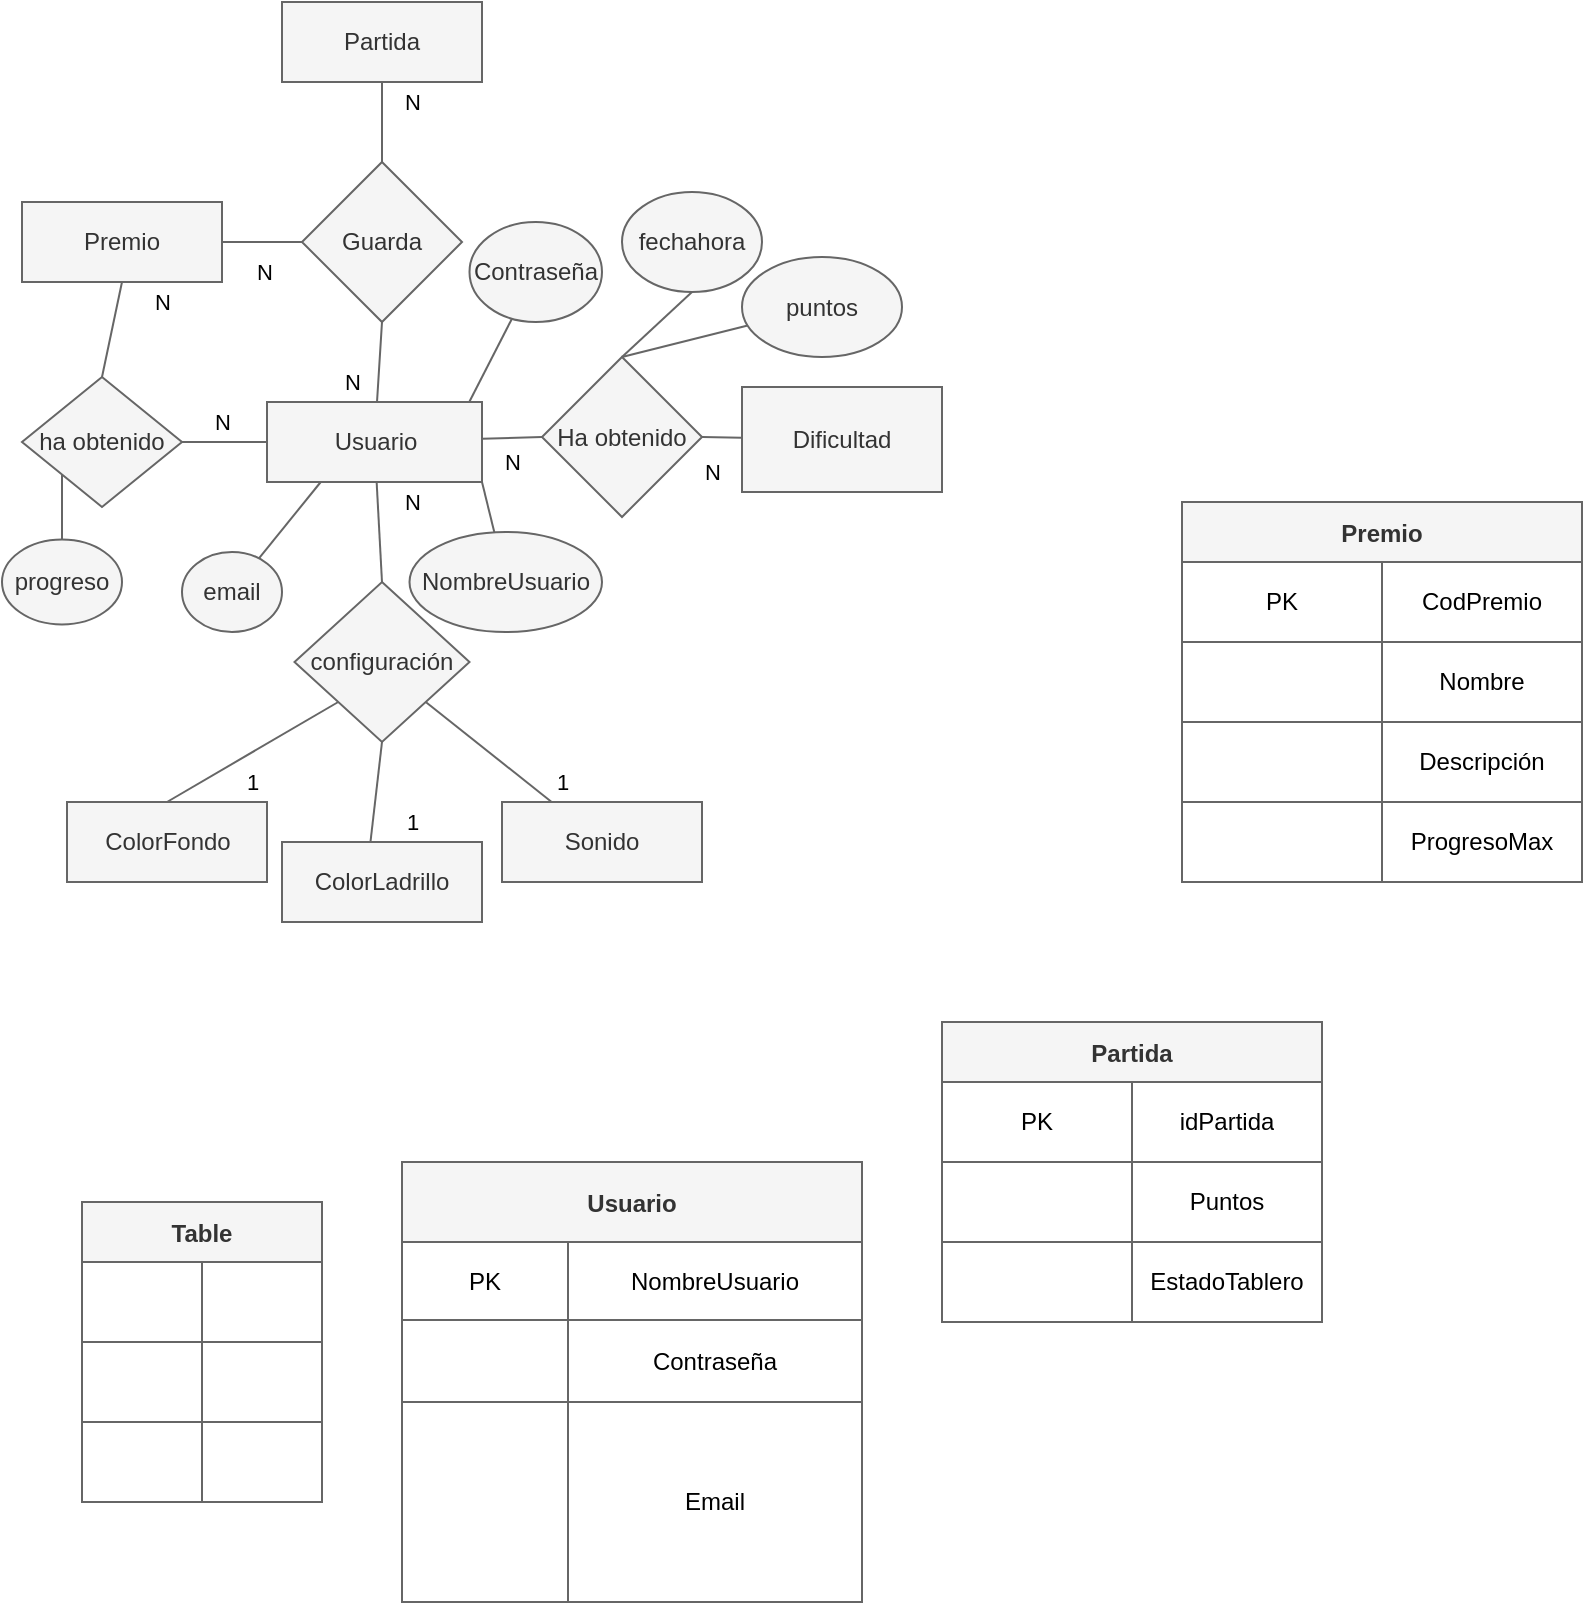 <mxfile>
    <diagram id="bFzp-eAQCTpGJ4jY2QD3" name="Page-1">
        <mxGraphModel dx="444" dy="824" grid="1" gridSize="10" guides="1" tooltips="1" connect="1" arrows="1" fold="1" page="1" pageScale="1" pageWidth="850" pageHeight="1100" background="#FFFFFF" math="0" shadow="0">
            <root>
                <mxCell id="0"/>
                <mxCell id="1" parent="0"/>
                <mxCell id="8" value="Usuario" style="shape=table;startSize=40;container=1;collapsible=0;childLayout=tableLayout;fontStyle=1;align=center;pointerEvents=1;fillColor=#f5f5f5;fontColor=#333333;strokeColor=#666666;" parent="1" vertex="1">
                    <mxGeometry x="200" y="650" width="230" height="220" as="geometry"/>
                </mxCell>
                <mxCell id="9" value="" style="shape=partialRectangle;html=1;whiteSpace=wrap;collapsible=0;dropTarget=0;pointerEvents=0;fillColor=none;top=0;left=0;bottom=0;right=0;points=[[0,0.5],[1,0.5]];portConstraint=eastwest;" parent="8" vertex="1">
                    <mxGeometry y="40" width="230" height="39" as="geometry"/>
                </mxCell>
                <mxCell id="10" value="PK" style="shape=partialRectangle;html=1;whiteSpace=wrap;connectable=0;fillColor=none;top=0;left=0;bottom=0;right=0;overflow=hidden;pointerEvents=1;fontColor=#000000;" parent="9" vertex="1">
                    <mxGeometry width="83" height="39" as="geometry">
                        <mxRectangle width="83" height="39" as="alternateBounds"/>
                    </mxGeometry>
                </mxCell>
                <mxCell id="11" value="NombreUsuario" style="shape=partialRectangle;html=1;whiteSpace=wrap;connectable=0;fillColor=none;top=0;left=0;bottom=0;right=0;overflow=hidden;pointerEvents=1;strokeColor=#000000;fontColor=#000000;" parent="9" vertex="1">
                    <mxGeometry x="83" width="147" height="39" as="geometry">
                        <mxRectangle width="147" height="39" as="alternateBounds"/>
                    </mxGeometry>
                </mxCell>
                <mxCell id="29" style="shape=partialRectangle;html=1;whiteSpace=wrap;collapsible=0;dropTarget=0;pointerEvents=0;fillColor=none;top=0;left=0;bottom=0;right=0;points=[[0,0.5],[1,0.5]];portConstraint=eastwest;" parent="8" vertex="1">
                    <mxGeometry y="79" width="230" height="41" as="geometry"/>
                </mxCell>
                <mxCell id="30" style="shape=partialRectangle;html=1;whiteSpace=wrap;connectable=0;fillColor=none;top=0;left=0;bottom=0;right=0;overflow=hidden;pointerEvents=1;" parent="29" vertex="1">
                    <mxGeometry width="83" height="41" as="geometry">
                        <mxRectangle width="83" height="41" as="alternateBounds"/>
                    </mxGeometry>
                </mxCell>
                <mxCell id="31" value="Contraseña" style="shape=partialRectangle;html=1;whiteSpace=wrap;connectable=0;fillColor=none;top=0;left=0;bottom=0;right=0;overflow=hidden;pointerEvents=1;strokeColor=#000000;fontColor=#000000;" parent="29" vertex="1">
                    <mxGeometry x="83" width="147" height="41" as="geometry">
                        <mxRectangle width="147" height="41" as="alternateBounds"/>
                    </mxGeometry>
                </mxCell>
                <mxCell id="13" value="" style="shape=partialRectangle;html=1;whiteSpace=wrap;collapsible=0;dropTarget=0;pointerEvents=0;fillColor=none;top=0;left=0;bottom=0;right=0;points=[[0,0.5],[1,0.5]];portConstraint=eastwest;" parent="8" vertex="1">
                    <mxGeometry y="120" width="230" height="100" as="geometry"/>
                </mxCell>
                <mxCell id="14" value="" style="shape=partialRectangle;html=1;whiteSpace=wrap;connectable=0;fillColor=none;top=0;left=0;bottom=0;right=0;overflow=hidden;pointerEvents=1;" parent="13" vertex="1">
                    <mxGeometry width="83" height="100" as="geometry">
                        <mxRectangle width="83" height="100" as="alternateBounds"/>
                    </mxGeometry>
                </mxCell>
                <mxCell id="15" value="Email" style="shape=partialRectangle;html=1;whiteSpace=wrap;connectable=0;fillColor=none;top=0;left=0;bottom=0;right=0;overflow=hidden;pointerEvents=1;fontColor=#000000;" parent="13" vertex="1">
                    <mxGeometry x="83" width="147" height="100" as="geometry">
                        <mxRectangle width="147" height="100" as="alternateBounds"/>
                    </mxGeometry>
                </mxCell>
                <mxCell id="36" value="Premio" style="shape=table;startSize=30;container=1;collapsible=0;childLayout=tableLayout;fontStyle=1;align=center;pointerEvents=1;fontColor=#333333;strokeColor=#666666;fillColor=#f5f5f5;" parent="1" vertex="1">
                    <mxGeometry x="590" y="320" width="200" height="190" as="geometry"/>
                </mxCell>
                <mxCell id="62" style="shape=partialRectangle;html=1;whiteSpace=wrap;collapsible=0;dropTarget=0;pointerEvents=0;fillColor=none;top=0;left=0;bottom=0;right=0;points=[[0,0.5],[1,0.5]];portConstraint=eastwest;fontColor=#000000;strokeColor=#000000;" parent="36" vertex="1">
                    <mxGeometry y="30" width="200" height="40" as="geometry"/>
                </mxCell>
                <mxCell id="63" value="PK" style="shape=partialRectangle;html=1;whiteSpace=wrap;connectable=0;fillColor=none;top=0;left=0;bottom=0;right=0;overflow=hidden;pointerEvents=1;fontColor=#000000;strokeColor=#000000;" parent="62" vertex="1">
                    <mxGeometry width="100" height="40" as="geometry">
                        <mxRectangle width="100" height="40" as="alternateBounds"/>
                    </mxGeometry>
                </mxCell>
                <mxCell id="64" value="CodPremio" style="shape=partialRectangle;html=1;whiteSpace=wrap;connectable=0;fillColor=none;top=0;left=0;bottom=0;right=0;overflow=hidden;pointerEvents=1;fontColor=#000000;strokeColor=#000000;" parent="62" vertex="1">
                    <mxGeometry x="100" width="100" height="40" as="geometry">
                        <mxRectangle width="100" height="40" as="alternateBounds"/>
                    </mxGeometry>
                </mxCell>
                <mxCell id="37" value="" style="shape=partialRectangle;html=1;whiteSpace=wrap;collapsible=0;dropTarget=0;pointerEvents=0;fillColor=none;top=0;left=0;bottom=0;right=0;points=[[0,0.5],[1,0.5]];portConstraint=eastwest;fontColor=#000000;strokeColor=#000000;" parent="36" vertex="1">
                    <mxGeometry y="70" width="200" height="40" as="geometry"/>
                </mxCell>
                <mxCell id="38" value="" style="shape=partialRectangle;html=1;whiteSpace=wrap;connectable=0;fillColor=none;top=0;left=0;bottom=0;right=0;overflow=hidden;pointerEvents=1;fontColor=#000000;strokeColor=#000000;" parent="37" vertex="1">
                    <mxGeometry width="100" height="40" as="geometry">
                        <mxRectangle width="100" height="40" as="alternateBounds"/>
                    </mxGeometry>
                </mxCell>
                <mxCell id="39" value="Nombre" style="shape=partialRectangle;html=1;whiteSpace=wrap;connectable=0;fillColor=none;top=0;left=0;bottom=0;right=0;overflow=hidden;pointerEvents=1;fontColor=#000000;strokeColor=#000000;" parent="37" vertex="1">
                    <mxGeometry x="100" width="100" height="40" as="geometry">
                        <mxRectangle width="100" height="40" as="alternateBounds"/>
                    </mxGeometry>
                </mxCell>
                <mxCell id="41" value="" style="shape=partialRectangle;html=1;whiteSpace=wrap;collapsible=0;dropTarget=0;pointerEvents=0;fillColor=none;top=0;left=0;bottom=0;right=0;points=[[0,0.5],[1,0.5]];portConstraint=eastwest;fontColor=#000000;strokeColor=#000000;" parent="36" vertex="1">
                    <mxGeometry y="110" width="200" height="40" as="geometry"/>
                </mxCell>
                <mxCell id="42" value="" style="shape=partialRectangle;html=1;whiteSpace=wrap;connectable=0;fillColor=none;top=0;left=0;bottom=0;right=0;overflow=hidden;pointerEvents=1;fontColor=#000000;strokeColor=#000000;" parent="41" vertex="1">
                    <mxGeometry width="100" height="40" as="geometry">
                        <mxRectangle width="100" height="40" as="alternateBounds"/>
                    </mxGeometry>
                </mxCell>
                <mxCell id="43" value="Descripción" style="shape=partialRectangle;html=1;whiteSpace=wrap;connectable=0;fillColor=none;top=0;left=0;bottom=0;right=0;overflow=hidden;pointerEvents=1;fontColor=#000000;strokeColor=#000000;" parent="41" vertex="1">
                    <mxGeometry x="100" width="100" height="40" as="geometry">
                        <mxRectangle width="100" height="40" as="alternateBounds"/>
                    </mxGeometry>
                </mxCell>
                <mxCell id="45" value="" style="shape=partialRectangle;html=1;whiteSpace=wrap;collapsible=0;dropTarget=0;pointerEvents=0;fillColor=none;top=0;left=0;bottom=0;right=0;points=[[0,0.5],[1,0.5]];portConstraint=eastwest;fontColor=#000000;strokeColor=#000000;" parent="36" vertex="1">
                    <mxGeometry y="150" width="200" height="40" as="geometry"/>
                </mxCell>
                <mxCell id="46" value="" style="shape=partialRectangle;html=1;whiteSpace=wrap;connectable=0;fillColor=none;top=0;left=0;bottom=0;right=0;overflow=hidden;pointerEvents=1;fontColor=#000000;strokeColor=#000000;" parent="45" vertex="1">
                    <mxGeometry width="100" height="40" as="geometry">
                        <mxRectangle width="100" height="40" as="alternateBounds"/>
                    </mxGeometry>
                </mxCell>
                <mxCell id="47" value="ProgresoMax" style="shape=partialRectangle;html=1;whiteSpace=wrap;connectable=0;fillColor=none;top=0;left=0;bottom=0;right=0;overflow=hidden;pointerEvents=1;fontColor=#000000;strokeColor=#000000;" parent="45" vertex="1">
                    <mxGeometry x="100" width="100" height="40" as="geometry">
                        <mxRectangle width="100" height="40" as="alternateBounds"/>
                    </mxGeometry>
                </mxCell>
                <mxCell id="49" value="Table" style="shape=table;startSize=30;container=1;collapsible=0;childLayout=tableLayout;fontStyle=1;align=center;pointerEvents=1;fontColor=#333333;strokeColor=#666666;fillColor=#f5f5f5;" parent="1" vertex="1">
                    <mxGeometry x="40" y="670" width="120" height="150" as="geometry"/>
                </mxCell>
                <mxCell id="50" value="" style="shape=partialRectangle;html=1;whiteSpace=wrap;collapsible=0;dropTarget=0;pointerEvents=0;fillColor=none;top=0;left=0;bottom=0;right=0;points=[[0,0.5],[1,0.5]];portConstraint=eastwest;fontColor=#000000;strokeColor=#000000;" parent="49" vertex="1">
                    <mxGeometry y="30" width="120" height="40" as="geometry"/>
                </mxCell>
                <mxCell id="51" value="" style="shape=partialRectangle;html=1;whiteSpace=wrap;connectable=0;fillColor=none;top=0;left=0;bottom=0;right=0;overflow=hidden;pointerEvents=1;fontColor=#000000;strokeColor=#000000;" parent="50" vertex="1">
                    <mxGeometry width="60" height="40" as="geometry">
                        <mxRectangle width="60" height="40" as="alternateBounds"/>
                    </mxGeometry>
                </mxCell>
                <mxCell id="52" value="" style="shape=partialRectangle;html=1;whiteSpace=wrap;connectable=0;fillColor=none;top=0;left=0;bottom=0;right=0;overflow=hidden;pointerEvents=1;fontColor=#000000;strokeColor=#000000;" parent="50" vertex="1">
                    <mxGeometry x="60" width="60" height="40" as="geometry">
                        <mxRectangle width="60" height="40" as="alternateBounds"/>
                    </mxGeometry>
                </mxCell>
                <mxCell id="54" value="" style="shape=partialRectangle;html=1;whiteSpace=wrap;collapsible=0;dropTarget=0;pointerEvents=0;fillColor=none;top=0;left=0;bottom=0;right=0;points=[[0,0.5],[1,0.5]];portConstraint=eastwest;fontColor=#000000;strokeColor=#000000;" parent="49" vertex="1">
                    <mxGeometry y="70" width="120" height="40" as="geometry"/>
                </mxCell>
                <mxCell id="55" value="" style="shape=partialRectangle;html=1;whiteSpace=wrap;connectable=0;fillColor=none;top=0;left=0;bottom=0;right=0;overflow=hidden;pointerEvents=1;fontColor=#000000;strokeColor=#000000;" parent="54" vertex="1">
                    <mxGeometry width="60" height="40" as="geometry">
                        <mxRectangle width="60" height="40" as="alternateBounds"/>
                    </mxGeometry>
                </mxCell>
                <mxCell id="56" value="" style="shape=partialRectangle;html=1;whiteSpace=wrap;connectable=0;fillColor=none;top=0;left=0;bottom=0;right=0;overflow=hidden;pointerEvents=1;fontColor=#000000;strokeColor=#000000;" parent="54" vertex="1">
                    <mxGeometry x="60" width="60" height="40" as="geometry">
                        <mxRectangle width="60" height="40" as="alternateBounds"/>
                    </mxGeometry>
                </mxCell>
                <mxCell id="58" value="" style="shape=partialRectangle;html=1;whiteSpace=wrap;collapsible=0;dropTarget=0;pointerEvents=0;fillColor=none;top=0;left=0;bottom=0;right=0;points=[[0,0.5],[1,0.5]];portConstraint=eastwest;fontColor=#000000;strokeColor=#000000;" parent="49" vertex="1">
                    <mxGeometry y="110" width="120" height="40" as="geometry"/>
                </mxCell>
                <mxCell id="59" value="" style="shape=partialRectangle;html=1;whiteSpace=wrap;connectable=0;fillColor=none;top=0;left=0;bottom=0;right=0;overflow=hidden;pointerEvents=1;fontColor=#000000;strokeColor=#000000;" parent="58" vertex="1">
                    <mxGeometry width="60" height="40" as="geometry">
                        <mxRectangle width="60" height="40" as="alternateBounds"/>
                    </mxGeometry>
                </mxCell>
                <mxCell id="60" value="" style="shape=partialRectangle;html=1;whiteSpace=wrap;connectable=0;fillColor=none;top=0;left=0;bottom=0;right=0;overflow=hidden;pointerEvents=1;fontColor=#000000;strokeColor=#000000;" parent="58" vertex="1">
                    <mxGeometry x="60" width="60" height="40" as="geometry">
                        <mxRectangle width="60" height="40" as="alternateBounds"/>
                    </mxGeometry>
                </mxCell>
                <mxCell id="65" value="Partida" style="shape=table;startSize=30;container=1;collapsible=0;childLayout=tableLayout;fontStyle=1;align=center;pointerEvents=1;fontColor=#333333;strokeColor=#666666;fillColor=#f5f5f5;" parent="1" vertex="1">
                    <mxGeometry x="470" y="580" width="190" height="150" as="geometry"/>
                </mxCell>
                <mxCell id="66" value="" style="shape=partialRectangle;html=1;whiteSpace=wrap;collapsible=0;dropTarget=0;pointerEvents=0;fillColor=none;top=0;left=0;bottom=0;right=0;points=[[0,0.5],[1,0.5]];portConstraint=eastwest;fontColor=#000000;strokeColor=#000000;" parent="65" vertex="1">
                    <mxGeometry y="30" width="190" height="40" as="geometry"/>
                </mxCell>
                <mxCell id="67" value="PK" style="shape=partialRectangle;html=1;whiteSpace=wrap;connectable=0;fillColor=none;top=0;left=0;bottom=0;right=0;overflow=hidden;pointerEvents=1;fontColor=#000000;strokeColor=#000000;" parent="66" vertex="1">
                    <mxGeometry width="95" height="40" as="geometry">
                        <mxRectangle width="95" height="40" as="alternateBounds"/>
                    </mxGeometry>
                </mxCell>
                <mxCell id="68" value="idPartida" style="shape=partialRectangle;html=1;whiteSpace=wrap;connectable=0;fillColor=none;top=0;left=0;bottom=0;right=0;overflow=hidden;pointerEvents=1;fontColor=#000000;strokeColor=#000000;" parent="66" vertex="1">
                    <mxGeometry x="95" width="95" height="40" as="geometry">
                        <mxRectangle width="95" height="40" as="alternateBounds"/>
                    </mxGeometry>
                </mxCell>
                <mxCell id="70" value="" style="shape=partialRectangle;html=1;whiteSpace=wrap;collapsible=0;dropTarget=0;pointerEvents=0;fillColor=none;top=0;left=0;bottom=0;right=0;points=[[0,0.5],[1,0.5]];portConstraint=eastwest;fontColor=#000000;strokeColor=#000000;" parent="65" vertex="1">
                    <mxGeometry y="70" width="190" height="40" as="geometry"/>
                </mxCell>
                <mxCell id="71" value="" style="shape=partialRectangle;html=1;whiteSpace=wrap;connectable=0;fillColor=none;top=0;left=0;bottom=0;right=0;overflow=hidden;pointerEvents=1;fontColor=#000000;strokeColor=#000000;" parent="70" vertex="1">
                    <mxGeometry width="95" height="40" as="geometry">
                        <mxRectangle width="95" height="40" as="alternateBounds"/>
                    </mxGeometry>
                </mxCell>
                <mxCell id="72" value="Puntos" style="shape=partialRectangle;html=1;whiteSpace=wrap;connectable=0;fillColor=none;top=0;left=0;bottom=0;right=0;overflow=hidden;pointerEvents=1;fontColor=#000000;strokeColor=#000000;" parent="70" vertex="1">
                    <mxGeometry x="95" width="95" height="40" as="geometry">
                        <mxRectangle width="95" height="40" as="alternateBounds"/>
                    </mxGeometry>
                </mxCell>
                <mxCell id="74" value="" style="shape=partialRectangle;html=1;whiteSpace=wrap;collapsible=0;dropTarget=0;pointerEvents=0;fillColor=none;top=0;left=0;bottom=0;right=0;points=[[0,0.5],[1,0.5]];portConstraint=eastwest;fontColor=#000000;strokeColor=#000000;" parent="65" vertex="1">
                    <mxGeometry y="110" width="190" height="40" as="geometry"/>
                </mxCell>
                <mxCell id="75" value="" style="shape=partialRectangle;html=1;whiteSpace=wrap;connectable=0;fillColor=none;top=0;left=0;bottom=0;right=0;overflow=hidden;pointerEvents=1;fontColor=#000000;strokeColor=#000000;" parent="74" vertex="1">
                    <mxGeometry width="95" height="40" as="geometry">
                        <mxRectangle width="95" height="40" as="alternateBounds"/>
                    </mxGeometry>
                </mxCell>
                <mxCell id="76" value="EstadoTablero" style="shape=partialRectangle;html=1;whiteSpace=wrap;connectable=0;fillColor=none;top=0;left=0;bottom=0;right=0;overflow=hidden;pointerEvents=1;fontColor=#000000;strokeColor=#000000;" parent="74" vertex="1">
                    <mxGeometry x="95" width="95" height="40" as="geometry">
                        <mxRectangle width="95" height="40" as="alternateBounds"/>
                    </mxGeometry>
                </mxCell>
                <mxCell id="77" value="Partida" style="rounded=0;whiteSpace=wrap;html=1;fillColor=#f5f5f5;fontColor=#333333;strokeColor=#666666;" parent="1" vertex="1">
                    <mxGeometry x="140" y="70" width="100" height="40" as="geometry"/>
                </mxCell>
                <mxCell id="110" style="edgeStyle=none;shape=connector;rounded=1;html=1;exitX=1;exitY=1;exitDx=0;exitDy=0;labelBackgroundColor=default;fontFamily=Helvetica;fontSize=12;fontColor=#333333;endArrow=none;endFill=0;strokeColor=#666666;fillColor=#f5f5f5;" parent="1" source="80" target="107" edge="1">
                    <mxGeometry relative="1" as="geometry"/>
                </mxCell>
                <mxCell id="111" style="edgeStyle=none;shape=connector;rounded=1;html=1;exitX=0.75;exitY=1;exitDx=0;exitDy=0;labelBackgroundColor=default;fontFamily=Helvetica;fontSize=12;fontColor=#333333;endArrow=none;endFill=0;strokeColor=#666666;fillColor=#f5f5f5;" parent="1" source="80" target="108" edge="1">
                    <mxGeometry relative="1" as="geometry"/>
                </mxCell>
                <mxCell id="112" style="edgeStyle=none;shape=connector;rounded=1;html=1;exitX=0.25;exitY=1;exitDx=0;exitDy=0;labelBackgroundColor=default;fontFamily=Helvetica;fontSize=12;fontColor=#333333;endArrow=none;endFill=0;strokeColor=#666666;fillColor=#f5f5f5;" parent="1" source="80" target="109" edge="1">
                    <mxGeometry relative="1" as="geometry"/>
                </mxCell>
                <mxCell id="80" value="Usuario" style="rounded=0;whiteSpace=wrap;html=1;fillColor=#f5f5f5;fontColor=#333333;strokeColor=#666666;" parent="1" vertex="1">
                    <mxGeometry x="132.5" y="270" width="107.5" height="40" as="geometry"/>
                </mxCell>
                <mxCell id="86" style="edgeStyle=none;shape=connector;rounded=1;html=1;exitX=0.5;exitY=1;exitDx=0;exitDy=0;labelBackgroundColor=default;fontFamily=Helvetica;fontSize=12;fontColor=#333333;endArrow=none;strokeColor=#666666;fillColor=#f5f5f5;endFill=0;" parent="1" source="81" target="80" edge="1">
                    <mxGeometry relative="1" as="geometry"/>
                </mxCell>
                <mxCell id="87" style="edgeStyle=none;shape=connector;rounded=1;html=1;exitX=0.5;exitY=0;exitDx=0;exitDy=0;labelBackgroundColor=default;fontFamily=Helvetica;fontSize=12;fontColor=#333333;endArrow=none;endFill=0;strokeColor=#666666;fillColor=#f5f5f5;" parent="1" source="81" target="77" edge="1">
                    <mxGeometry relative="1" as="geometry"/>
                </mxCell>
                <mxCell id="81" value="Guarda" style="rhombus;whiteSpace=wrap;html=1;rounded=0;fontFamily=Helvetica;fontSize=12;fontColor=#333333;strokeColor=#666666;fillColor=#f5f5f5;" parent="1" vertex="1">
                    <mxGeometry x="150" y="150" width="80" height="80" as="geometry"/>
                </mxCell>
                <mxCell id="85" style="edgeStyle=none;html=1;exitX=1;exitY=0.5;exitDx=0;exitDy=0;fontFamily=Helvetica;fontSize=12;fontColor=#333333;fillColor=#f5f5f5;strokeColor=#666666;endArrow=none;endFill=0;" parent="1" source="84" target="81" edge="1">
                    <mxGeometry relative="1" as="geometry"/>
                </mxCell>
                <mxCell id="84" value="Premio" style="rounded=0;whiteSpace=wrap;html=1;fontFamily=Helvetica;fontSize=12;fontColor=#333333;strokeColor=#666666;fillColor=#f5f5f5;" parent="1" vertex="1">
                    <mxGeometry x="10" y="170" width="100" height="40" as="geometry"/>
                </mxCell>
                <mxCell id="92" style="edgeStyle=none;shape=connector;rounded=1;html=1;exitX=1;exitY=0.5;exitDx=0;exitDy=0;labelBackgroundColor=default;fontFamily=Helvetica;fontSize=12;fontColor=#333333;endArrow=none;endFill=0;strokeColor=#666666;fillColor=#f5f5f5;" parent="1" source="91" target="80" edge="1">
                    <mxGeometry relative="1" as="geometry"/>
                </mxCell>
                <mxCell id="93" style="edgeStyle=none;shape=connector;rounded=1;html=1;exitX=0.5;exitY=0;exitDx=0;exitDy=0;entryX=0.5;entryY=1;entryDx=0;entryDy=0;labelBackgroundColor=default;fontFamily=Helvetica;fontSize=12;fontColor=#333333;endArrow=none;endFill=0;strokeColor=#666666;fillColor=#f5f5f5;" parent="1" source="91" target="84" edge="1">
                    <mxGeometry relative="1" as="geometry"/>
                </mxCell>
                <mxCell id="118" style="edgeStyle=none;html=1;exitX=0;exitY=1;exitDx=0;exitDy=0;entryX=0.5;entryY=0;entryDx=0;entryDy=0;fillColor=#f5f5f5;strokeColor=#666666;endArrow=none;endFill=0;" edge="1" parent="1" source="91" target="117">
                    <mxGeometry relative="1" as="geometry"/>
                </mxCell>
                <mxCell id="91" value="ha obtenido" style="rhombus;whiteSpace=wrap;html=1;rounded=0;fontFamily=Helvetica;fontSize=12;fontColor=#333333;strokeColor=#666666;fillColor=#f5f5f5;" parent="1" vertex="1">
                    <mxGeometry x="10" y="257.5" width="80" height="65" as="geometry"/>
                </mxCell>
                <mxCell id="98" style="edgeStyle=none;shape=connector;rounded=1;html=1;exitX=0;exitY=1;exitDx=0;exitDy=0;labelBackgroundColor=default;fontFamily=Helvetica;fontSize=12;fontColor=#333333;endArrow=none;endFill=0;strokeColor=#666666;fillColor=#f5f5f5;entryX=0.5;entryY=0;entryDx=0;entryDy=0;" parent="1" source="94" target="95" edge="1">
                    <mxGeometry relative="1" as="geometry">
                        <mxPoint x="110" y="460" as="targetPoint"/>
                    </mxGeometry>
                </mxCell>
                <mxCell id="99" style="edgeStyle=none;shape=connector;rounded=1;html=1;exitX=0.5;exitY=0;exitDx=0;exitDy=0;labelBackgroundColor=default;fontFamily=Helvetica;fontSize=12;fontColor=#333333;endArrow=none;endFill=0;strokeColor=#666666;fillColor=#f5f5f5;" parent="1" source="94" target="80" edge="1">
                    <mxGeometry relative="1" as="geometry"/>
                </mxCell>
                <mxCell id="100" style="edgeStyle=none;shape=connector;rounded=1;html=1;exitX=0.5;exitY=1;exitDx=0;exitDy=0;entryX=0.44;entryY=0.05;entryDx=0;entryDy=0;entryPerimeter=0;labelBackgroundColor=default;fontFamily=Helvetica;fontSize=12;fontColor=#333333;endArrow=none;endFill=0;strokeColor=#666666;fillColor=#f5f5f5;" parent="1" source="94" target="96" edge="1">
                    <mxGeometry relative="1" as="geometry"/>
                </mxCell>
                <mxCell id="101" style="edgeStyle=none;shape=connector;rounded=1;html=1;exitX=1;exitY=1;exitDx=0;exitDy=0;labelBackgroundColor=default;fontFamily=Helvetica;fontSize=12;fontColor=#333333;endArrow=none;endFill=0;strokeColor=#666666;fillColor=#f5f5f5;" parent="1" source="94" target="97" edge="1">
                    <mxGeometry relative="1" as="geometry"/>
                </mxCell>
                <mxCell id="94" value="configuración" style="rhombus;whiteSpace=wrap;html=1;rounded=0;fontFamily=Helvetica;fontSize=12;fontColor=#333333;strokeColor=#666666;fillColor=#f5f5f5;" parent="1" vertex="1">
                    <mxGeometry x="146.25" y="360" width="87.5" height="80" as="geometry"/>
                </mxCell>
                <mxCell id="95" value="ColorFondo" style="rounded=0;whiteSpace=wrap;html=1;fontFamily=Helvetica;fontSize=12;fontColor=#333333;strokeColor=#666666;fillColor=#f5f5f5;" parent="1" vertex="1">
                    <mxGeometry x="32.5" y="470" width="100" height="40" as="geometry"/>
                </mxCell>
                <mxCell id="96" value="ColorLadrillo" style="rounded=0;whiteSpace=wrap;html=1;fontFamily=Helvetica;fontSize=12;fontColor=#333333;strokeColor=#666666;fillColor=#f5f5f5;" parent="1" vertex="1">
                    <mxGeometry x="140" y="490" width="100" height="40" as="geometry"/>
                </mxCell>
                <mxCell id="97" value="Sonido" style="rounded=0;whiteSpace=wrap;html=1;fontFamily=Helvetica;fontSize=12;fontColor=#333333;strokeColor=#666666;fillColor=#f5f5f5;" parent="1" vertex="1">
                    <mxGeometry x="250" y="470" width="100" height="40" as="geometry"/>
                </mxCell>
                <mxCell id="103" value="Dificultad" style="rounded=0;whiteSpace=wrap;html=1;fontFamily=Helvetica;fontSize=12;fontColor=#333333;strokeColor=#666666;fillColor=#f5f5f5;" parent="1" vertex="1">
                    <mxGeometry x="370" y="262.5" width="100" height="52.5" as="geometry"/>
                </mxCell>
                <mxCell id="105" style="edgeStyle=none;shape=connector;rounded=1;html=1;exitX=1;exitY=0.5;exitDx=0;exitDy=0;labelBackgroundColor=default;fontFamily=Helvetica;fontSize=12;fontColor=#333333;endArrow=none;endFill=0;strokeColor=#666666;fillColor=#f5f5f5;" parent="1" source="104" target="103" edge="1">
                    <mxGeometry relative="1" as="geometry"/>
                </mxCell>
                <mxCell id="106" style="edgeStyle=none;shape=connector;rounded=1;html=1;exitX=0;exitY=0.5;exitDx=0;exitDy=0;labelBackgroundColor=default;fontFamily=Helvetica;fontSize=12;fontColor=#333333;endArrow=none;endFill=0;strokeColor=#666666;fillColor=#f5f5f5;" parent="1" source="104" target="80" edge="1">
                    <mxGeometry relative="1" as="geometry"/>
                </mxCell>
                <mxCell id="104" value="Ha obtenido" style="rhombus;whiteSpace=wrap;html=1;rounded=0;fontFamily=Helvetica;fontSize=12;fontColor=#333333;strokeColor=#666666;fillColor=#f5f5f5;" parent="1" vertex="1">
                    <mxGeometry x="270" y="247.5" width="80" height="80" as="geometry"/>
                </mxCell>
                <mxCell id="107" value="NombreUsuario" style="ellipse;whiteSpace=wrap;html=1;rounded=0;fontFamily=Helvetica;fontSize=12;fontColor=#333333;strokeColor=#666666;fillColor=#f5f5f5;" parent="1" vertex="1">
                    <mxGeometry x="203.75" y="335" width="96.25" height="50" as="geometry"/>
                </mxCell>
                <mxCell id="108" value="Contraseña" style="ellipse;whiteSpace=wrap;html=1;rounded=0;fontFamily=Helvetica;fontSize=12;fontColor=#333333;strokeColor=#666666;fillColor=#f5f5f5;" parent="1" vertex="1">
                    <mxGeometry x="233.75" y="180" width="66.25" height="50" as="geometry"/>
                </mxCell>
                <mxCell id="109" value="email" style="ellipse;whiteSpace=wrap;html=1;rounded=0;fontFamily=Helvetica;fontSize=12;fontColor=#333333;strokeColor=#666666;fillColor=#f5f5f5;" parent="1" vertex="1">
                    <mxGeometry x="90" y="345" width="50" height="40" as="geometry"/>
                </mxCell>
                <mxCell id="114" style="edgeStyle=none;shape=connector;rounded=1;html=1;labelBackgroundColor=default;fontFamily=Helvetica;fontSize=12;fontColor=#333333;endArrow=none;endFill=0;strokeColor=#666666;fillColor=#f5f5f5;entryX=0.5;entryY=0;entryDx=0;entryDy=0;" parent="1" source="113" target="104" edge="1">
                    <mxGeometry relative="1" as="geometry"/>
                </mxCell>
                <mxCell id="113" value="puntos" style="ellipse;whiteSpace=wrap;html=1;rounded=0;fontFamily=Helvetica;fontSize=12;fontColor=#333333;strokeColor=#666666;fillColor=#f5f5f5;" parent="1" vertex="1">
                    <mxGeometry x="370" y="197.5" width="80" height="50" as="geometry"/>
                </mxCell>
                <mxCell id="116" style="edgeStyle=none;shape=connector;rounded=1;html=1;exitX=0.5;exitY=1;exitDx=0;exitDy=0;labelBackgroundColor=default;fontFamily=Helvetica;fontSize=12;fontColor=#333333;endArrow=none;endFill=0;strokeColor=#666666;fillColor=#f5f5f5;entryX=0.5;entryY=0;entryDx=0;entryDy=0;" parent="1" source="115" target="104" edge="1">
                    <mxGeometry relative="1" as="geometry"/>
                </mxCell>
                <mxCell id="115" value="fechahora" style="ellipse;whiteSpace=wrap;html=1;rounded=0;fontFamily=Helvetica;fontSize=12;fontColor=#333333;strokeColor=#666666;fillColor=#f5f5f5;" parent="1" vertex="1">
                    <mxGeometry x="310" y="165" width="70" height="50" as="geometry"/>
                </mxCell>
                <mxCell id="117" value="progreso" style="ellipse;whiteSpace=wrap;html=1;rounded=0;fontFamily=Helvetica;fontSize=12;fontColor=#333333;strokeColor=#666666;fillColor=#f5f5f5;" vertex="1" parent="1">
                    <mxGeometry y="338.75" width="60" height="42.5" as="geometry"/>
                </mxCell>
                <mxCell id="119" value="N" style="text;html=1;align=center;verticalAlign=middle;resizable=0;points=[];autosize=1;strokeColor=none;fillColor=none;fontSize=11;fontFamily=Helvetica;fontColor=#000000;" vertex="1" parent="1">
                    <mxGeometry x="100" y="270" width="20" height="20" as="geometry"/>
                </mxCell>
                <mxCell id="120" value="N" style="text;html=1;align=center;verticalAlign=middle;resizable=0;points=[];autosize=1;strokeColor=none;fillColor=none;fontSize=11;fontFamily=Helvetica;fontColor=#000000;" vertex="1" parent="1">
                    <mxGeometry x="70" y="210" width="20" height="20" as="geometry"/>
                </mxCell>
                <mxCell id="121" value="N" style="text;html=1;align=center;verticalAlign=middle;resizable=0;points=[];autosize=1;strokeColor=none;fillColor=none;fontSize=11;fontFamily=Helvetica;fontColor=#000000;" vertex="1" parent="1">
                    <mxGeometry x="165" y="250" width="20" height="20" as="geometry"/>
                </mxCell>
                <mxCell id="122" value="N" style="text;html=1;align=center;verticalAlign=middle;resizable=0;points=[];autosize=1;strokeColor=none;fillColor=none;fontSize=11;fontFamily=Helvetica;fontColor=#000000;" vertex="1" parent="1">
                    <mxGeometry x="121.25" y="195" width="20" height="20" as="geometry"/>
                </mxCell>
                <mxCell id="123" value="N" style="text;html=1;align=center;verticalAlign=middle;resizable=0;points=[];autosize=1;strokeColor=none;fillColor=none;fontSize=11;fontFamily=Helvetica;fontColor=#000000;" vertex="1" parent="1">
                    <mxGeometry x="195" y="110" width="20" height="20" as="geometry"/>
                </mxCell>
                <mxCell id="124" value="N" style="text;html=1;align=center;verticalAlign=middle;resizable=0;points=[];autosize=1;strokeColor=none;fillColor=none;fontSize=11;fontFamily=Helvetica;fontColor=#000000;" vertex="1" parent="1">
                    <mxGeometry x="245" y="290" width="20" height="20" as="geometry"/>
                </mxCell>
                <mxCell id="125" value="N" style="text;html=1;align=center;verticalAlign=middle;resizable=0;points=[];autosize=1;strokeColor=none;fillColor=none;fontSize=11;fontFamily=Helvetica;fontColor=#000000;" vertex="1" parent="1">
                    <mxGeometry x="345" y="295" width="20" height="20" as="geometry"/>
                </mxCell>
                <mxCell id="126" value="N" style="text;html=1;align=center;verticalAlign=middle;resizable=0;points=[];autosize=1;strokeColor=none;fillColor=none;fontSize=11;fontFamily=Helvetica;fontColor=#000000;" vertex="1" parent="1">
                    <mxGeometry x="195" y="310" width="20" height="20" as="geometry"/>
                </mxCell>
                <mxCell id="127" value="1" style="text;html=1;align=center;verticalAlign=middle;resizable=0;points=[];autosize=1;strokeColor=none;fillColor=none;fontSize=11;fontFamily=Helvetica;fontColor=#000000;" vertex="1" parent="1">
                    <mxGeometry x="270" y="450" width="20" height="20" as="geometry"/>
                </mxCell>
                <mxCell id="128" value="1" style="text;html=1;align=center;verticalAlign=middle;resizable=0;points=[];autosize=1;strokeColor=none;fillColor=none;fontSize=11;fontFamily=Helvetica;fontColor=#000000;" vertex="1" parent="1">
                    <mxGeometry x="195" y="470" width="20" height="20" as="geometry"/>
                </mxCell>
                <mxCell id="129" value="1" style="text;html=1;align=center;verticalAlign=middle;resizable=0;points=[];autosize=1;strokeColor=none;fillColor=none;fontSize=11;fontFamily=Helvetica;fontColor=#000000;" vertex="1" parent="1">
                    <mxGeometry x="115" y="450" width="20" height="20" as="geometry"/>
                </mxCell>
            </root>
        </mxGraphModel>
    </diagram>
</mxfile>
